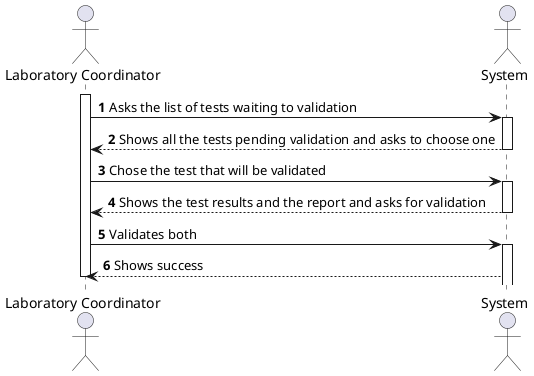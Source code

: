 @startuml
'https://plantuml.com/sequence-diagram
autonumber
actor "Laboratory Coordinator" as lc
actor "System" as SYS
activate lc
lc -> SYS: Asks the list of tests waiting to validation
activate SYS
SYS --> lc: Shows all the tests pending validation and asks to choose one
deactivate SYS
lc -> SYS: Chose the test that will be validated
activate SYS
SYS --> lc: Shows the test results and the report and asks for validation
deactivate SYS
lc -> SYS : Validates both
activate SYS
SYS --> lc: Shows success
deactivate lc

@enduml